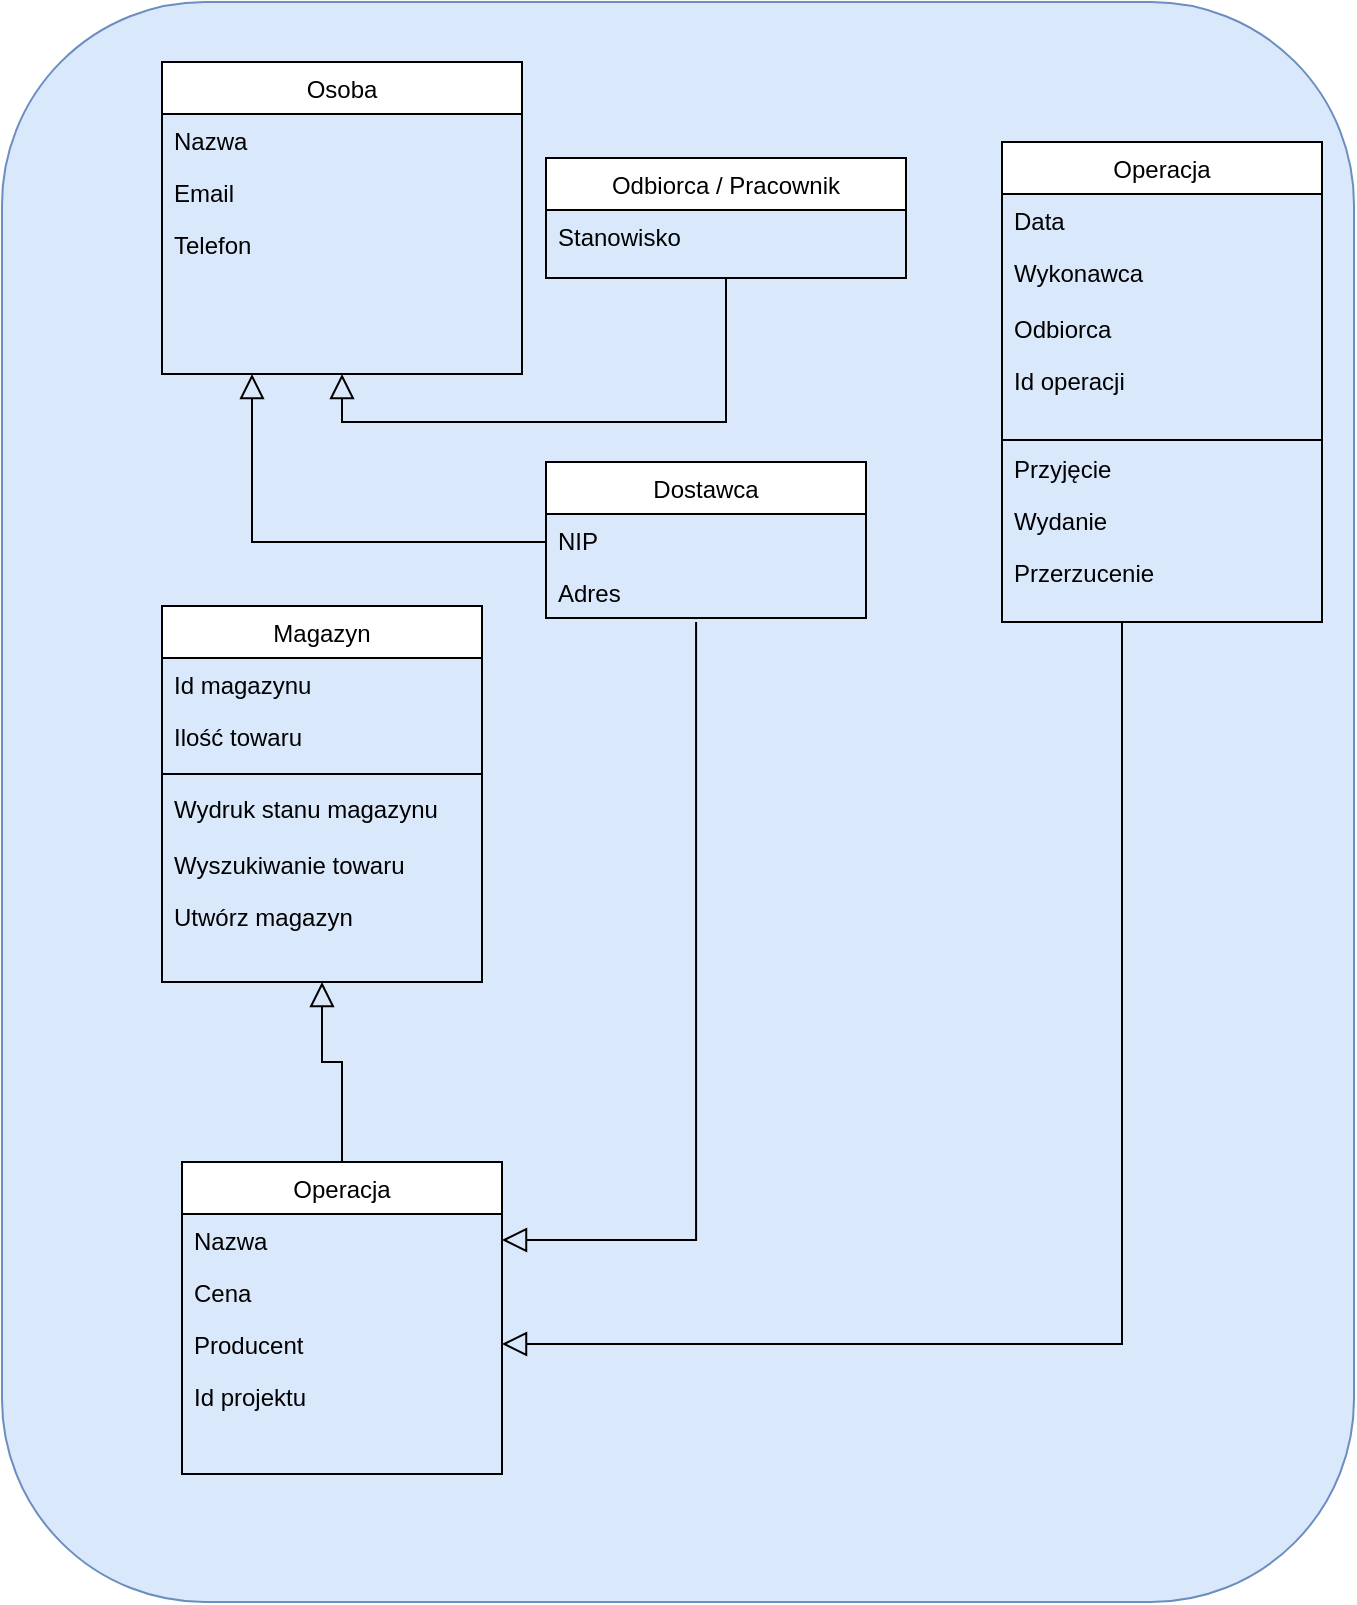 <mxfile version="20.3.0" type="device"><diagram id="C5RBs43oDa-KdzZeNtuy" name="Page-1"><mxGraphModel dx="1421" dy="865" grid="1" gridSize="10" guides="1" tooltips="1" connect="1" arrows="1" fold="1" page="1" pageScale="1" pageWidth="827" pageHeight="1169" math="0" shadow="0"><root><mxCell id="WIyWlLk6GJQsqaUBKTNV-0"/><mxCell id="WIyWlLk6GJQsqaUBKTNV-1" parent="WIyWlLk6GJQsqaUBKTNV-0"/><mxCell id="HgCBDEN3dxN56-Racx_--15" value="" style="rounded=1;whiteSpace=wrap;html=1;fontSize=9;fillColor=#dae8fc;strokeColor=#6c8ebf;" parent="WIyWlLk6GJQsqaUBKTNV-1" vertex="1"><mxGeometry x="80" y="100" width="676" height="800" as="geometry"/></mxCell><mxCell id="zkfFHV4jXpPFQw0GAbJ--0" value="Operacja" style="swimlane;fontStyle=0;align=center;verticalAlign=top;childLayout=stackLayout;horizontal=1;startSize=26;horizontalStack=0;resizeParent=1;resizeLast=0;collapsible=1;marginBottom=0;rounded=0;shadow=0;strokeWidth=1;" parent="WIyWlLk6GJQsqaUBKTNV-1" vertex="1"><mxGeometry x="580" y="170" width="160" height="240" as="geometry"><mxRectangle x="230" y="140" width="160" height="26" as="alternateBounds"/></mxGeometry></mxCell><mxCell id="zkfFHV4jXpPFQw0GAbJ--1" value="Data" style="text;align=left;verticalAlign=top;spacingLeft=4;spacingRight=4;overflow=hidden;rotatable=0;points=[[0,0.5],[1,0.5]];portConstraint=eastwest;" parent="zkfFHV4jXpPFQw0GAbJ--0" vertex="1"><mxGeometry y="26" width="160" height="26" as="geometry"/></mxCell><mxCell id="zkfFHV4jXpPFQw0GAbJ--3" value="Wykonawca" style="text;align=left;verticalAlign=top;spacingLeft=4;spacingRight=4;overflow=hidden;rotatable=0;points=[[0,0.5],[1,0.5]];portConstraint=eastwest;rounded=0;shadow=0;html=0;" parent="zkfFHV4jXpPFQw0GAbJ--0" vertex="1"><mxGeometry y="52" width="160" height="26" as="geometry"/></mxCell><mxCell id="zkfFHV4jXpPFQw0GAbJ--4" value="" style="line;html=1;strokeWidth=1;align=left;verticalAlign=middle;spacingTop=-1;spacingLeft=3;spacingRight=3;rotatable=0;labelPosition=right;points=[];portConstraint=eastwest;" parent="zkfFHV4jXpPFQw0GAbJ--0" vertex="1"><mxGeometry y="78" width="160" height="142" as="geometry"/></mxCell><mxCell id="zkfFHV4jXpPFQw0GAbJ--6" value="Dostawca" style="swimlane;fontStyle=0;align=center;verticalAlign=top;childLayout=stackLayout;horizontal=1;startSize=26;horizontalStack=0;resizeParent=1;resizeLast=0;collapsible=1;marginBottom=0;rounded=0;shadow=0;strokeWidth=1;" parent="WIyWlLk6GJQsqaUBKTNV-1" vertex="1"><mxGeometry x="352" y="330" width="160" height="78" as="geometry"><mxRectangle x="130" y="380" width="160" height="26" as="alternateBounds"/></mxGeometry></mxCell><mxCell id="zkfFHV4jXpPFQw0GAbJ--7" value="NIP" style="text;align=left;verticalAlign=top;spacingLeft=4;spacingRight=4;overflow=hidden;rotatable=0;points=[[0,0.5],[1,0.5]];portConstraint=eastwest;" parent="zkfFHV4jXpPFQw0GAbJ--6" vertex="1"><mxGeometry y="26" width="160" height="26" as="geometry"/></mxCell><mxCell id="nRsP5n11R_VAUe-jICDk-10" value="Adres" style="text;align=left;verticalAlign=top;spacingLeft=4;spacingRight=4;overflow=hidden;rotatable=0;points=[[0,0.5],[1,0.5]];portConstraint=eastwest;" vertex="1" parent="zkfFHV4jXpPFQw0GAbJ--6"><mxGeometry y="52" width="160" height="26" as="geometry"/></mxCell><mxCell id="zkfFHV4jXpPFQw0GAbJ--13" value="Odbiorca / Pracownik" style="swimlane;fontStyle=0;align=center;verticalAlign=top;childLayout=stackLayout;horizontal=1;startSize=26;horizontalStack=0;resizeParent=1;resizeLast=0;collapsible=1;marginBottom=0;rounded=0;shadow=0;strokeWidth=1;" parent="WIyWlLk6GJQsqaUBKTNV-1" vertex="1"><mxGeometry x="352" y="178" width="180" height="60" as="geometry"><mxRectangle x="340" y="380" width="170" height="26" as="alternateBounds"/></mxGeometry></mxCell><mxCell id="HgCBDEN3dxN56-Racx_--7" value="Stanowisko" style="text;align=left;verticalAlign=top;spacingLeft=4;spacingRight=4;overflow=hidden;rotatable=0;points=[[0,0.5],[1,0.5]];portConstraint=eastwest;" parent="zkfFHV4jXpPFQw0GAbJ--13" vertex="1"><mxGeometry y="26" width="180" height="26" as="geometry"/></mxCell><mxCell id="zkfFHV4jXpPFQw0GAbJ--17" value="Magazyn" style="swimlane;fontStyle=0;align=center;verticalAlign=top;childLayout=stackLayout;horizontal=1;startSize=26;horizontalStack=0;resizeParent=1;resizeLast=0;collapsible=1;marginBottom=0;rounded=0;shadow=0;strokeWidth=1;" parent="WIyWlLk6GJQsqaUBKTNV-1" vertex="1"><mxGeometry x="160" y="402" width="160" height="188" as="geometry"><mxRectangle x="550" y="140" width="160" height="26" as="alternateBounds"/></mxGeometry></mxCell><mxCell id="zkfFHV4jXpPFQw0GAbJ--18" value="Id magazynu" style="text;align=left;verticalAlign=top;spacingLeft=4;spacingRight=4;overflow=hidden;rotatable=0;points=[[0,0.5],[1,0.5]];portConstraint=eastwest;" parent="zkfFHV4jXpPFQw0GAbJ--17" vertex="1"><mxGeometry y="26" width="160" height="26" as="geometry"/></mxCell><mxCell id="zkfFHV4jXpPFQw0GAbJ--19" value="Ilość towaru" style="text;align=left;verticalAlign=top;spacingLeft=4;spacingRight=4;overflow=hidden;rotatable=0;points=[[0,0.5],[1,0.5]];portConstraint=eastwest;rounded=0;shadow=0;html=0;" parent="zkfFHV4jXpPFQw0GAbJ--17" vertex="1"><mxGeometry y="52" width="160" height="28" as="geometry"/></mxCell><mxCell id="zkfFHV4jXpPFQw0GAbJ--23" value="" style="line;html=1;strokeWidth=1;align=left;verticalAlign=middle;spacingTop=-1;spacingLeft=3;spacingRight=3;rotatable=0;labelPosition=right;points=[];portConstraint=eastwest;" parent="zkfFHV4jXpPFQw0GAbJ--17" vertex="1"><mxGeometry y="80" width="160" height="8" as="geometry"/></mxCell><mxCell id="zkfFHV4jXpPFQw0GAbJ--25" value="Wydruk stanu magazynu" style="text;align=left;verticalAlign=top;spacingLeft=4;spacingRight=4;overflow=hidden;rotatable=0;points=[[0,0.5],[1,0.5]];portConstraint=eastwest;" parent="zkfFHV4jXpPFQw0GAbJ--17" vertex="1"><mxGeometry y="88" width="160" height="28" as="geometry"/></mxCell><mxCell id="HgCBDEN3dxN56-Racx_--14" value="Wyszukiwanie towaru" style="text;align=left;verticalAlign=top;spacingLeft=4;spacingRight=4;overflow=hidden;rotatable=0;points=[[0,0.5],[1,0.5]];portConstraint=eastwest;" parent="zkfFHV4jXpPFQw0GAbJ--17" vertex="1"><mxGeometry y="116" width="160" height="26" as="geometry"/></mxCell><mxCell id="nRsP5n11R_VAUe-jICDk-7" value="Utwórz magazyn" style="text;align=left;verticalAlign=top;spacingLeft=4;spacingRight=4;overflow=hidden;rotatable=0;points=[[0,0.5],[1,0.5]];portConstraint=eastwest;" vertex="1" parent="zkfFHV4jXpPFQw0GAbJ--17"><mxGeometry y="142" width="160" height="26" as="geometry"/></mxCell><mxCell id="HgCBDEN3dxN56-Racx_--16" value="Operacja" style="swimlane;fontStyle=0;align=center;verticalAlign=top;childLayout=stackLayout;horizontal=1;startSize=26;horizontalStack=0;resizeParent=1;resizeLast=0;collapsible=1;marginBottom=0;rounded=0;shadow=0;strokeWidth=1;" parent="WIyWlLk6GJQsqaUBKTNV-1" vertex="1"><mxGeometry x="170" y="680" width="160" height="156" as="geometry"><mxRectangle x="340" y="380" width="170" height="26" as="alternateBounds"/></mxGeometry></mxCell><mxCell id="HgCBDEN3dxN56-Racx_--17" value="Nazwa" style="text;align=left;verticalAlign=top;spacingLeft=4;spacingRight=4;overflow=hidden;rotatable=0;points=[[0,0.5],[1,0.5]];portConstraint=eastwest;" parent="HgCBDEN3dxN56-Racx_--16" vertex="1"><mxGeometry y="26" width="160" height="26" as="geometry"/></mxCell><mxCell id="HgCBDEN3dxN56-Racx_--18" value="Cena" style="text;align=left;verticalAlign=top;spacingLeft=4;spacingRight=4;overflow=hidden;rotatable=0;points=[[0,0.5],[1,0.5]];portConstraint=eastwest;rounded=0;shadow=0;html=0;" parent="HgCBDEN3dxN56-Racx_--16" vertex="1"><mxGeometry y="52" width="160" height="26" as="geometry"/></mxCell><mxCell id="HgCBDEN3dxN56-Racx_--19" value="Producent" style="text;align=left;verticalAlign=top;spacingLeft=4;spacingRight=4;overflow=hidden;rotatable=0;points=[[0,0.5],[1,0.5]];portConstraint=eastwest;rounded=0;shadow=0;html=0;" parent="HgCBDEN3dxN56-Racx_--16" vertex="1"><mxGeometry y="78" width="160" height="26" as="geometry"/></mxCell><mxCell id="HgCBDEN3dxN56-Racx_--20" value="Id projektu" style="text;align=left;verticalAlign=top;spacingLeft=4;spacingRight=4;overflow=hidden;rotatable=0;points=[[0,0.5],[1,0.5]];portConstraint=eastwest;rounded=0;shadow=0;html=0;" parent="HgCBDEN3dxN56-Racx_--16" vertex="1"><mxGeometry y="104" width="160" height="26" as="geometry"/></mxCell><mxCell id="EQcQ7pNUqxRbYWZLmKwi-0" value="Osoba" style="swimlane;fontStyle=0;align=center;verticalAlign=top;childLayout=stackLayout;horizontal=1;startSize=26;horizontalStack=0;resizeParent=1;resizeLast=0;collapsible=1;marginBottom=0;rounded=0;shadow=0;strokeWidth=1;" parent="WIyWlLk6GJQsqaUBKTNV-1" vertex="1"><mxGeometry x="160" y="130" width="180" height="156" as="geometry"><mxRectangle x="340" y="380" width="170" height="26" as="alternateBounds"/></mxGeometry></mxCell><mxCell id="EQcQ7pNUqxRbYWZLmKwi-1" value="Nazwa" style="text;align=left;verticalAlign=top;spacingLeft=4;spacingRight=4;overflow=hidden;rotatable=0;points=[[0,0.5],[1,0.5]];portConstraint=eastwest;" parent="EQcQ7pNUqxRbYWZLmKwi-0" vertex="1"><mxGeometry y="26" width="180" height="26" as="geometry"/></mxCell><mxCell id="EQcQ7pNUqxRbYWZLmKwi-2" value="Email" style="text;align=left;verticalAlign=top;spacingLeft=4;spacingRight=4;overflow=hidden;rotatable=0;points=[[0,0.5],[1,0.5]];portConstraint=eastwest;rounded=0;shadow=0;html=0;" parent="EQcQ7pNUqxRbYWZLmKwi-0" vertex="1"><mxGeometry y="52" width="180" height="26" as="geometry"/></mxCell><mxCell id="EQcQ7pNUqxRbYWZLmKwi-3" value="Telefon" style="text;align=left;verticalAlign=top;spacingLeft=4;spacingRight=4;overflow=hidden;rotatable=0;points=[[0,0.5],[1,0.5]];portConstraint=eastwest;rounded=0;shadow=0;html=0;" parent="EQcQ7pNUqxRbYWZLmKwi-0" vertex="1"><mxGeometry y="78" width="180" height="26" as="geometry"/></mxCell><mxCell id="EQcQ7pNUqxRbYWZLmKwi-6" value="" style="endArrow=block;endSize=10;endFill=0;shadow=0;strokeWidth=1;rounded=0;edgeStyle=elbowEdgeStyle;elbow=vertical;entryX=1;entryY=0.5;entryDx=0;entryDy=0;" parent="WIyWlLk6GJQsqaUBKTNV-1" target="HgCBDEN3dxN56-Racx_--19" edge="1"><mxGeometry width="160" relative="1" as="geometry"><mxPoint x="640" y="410" as="sourcePoint"/><mxPoint x="490" y="488" as="targetPoint"/><Array as="points"><mxPoint x="480" y="771"/><mxPoint x="600" y="490"/><mxPoint x="440" y="400"/><mxPoint x="630" y="570"/><mxPoint x="530" y="580"/></Array></mxGeometry></mxCell><mxCell id="nRsP5n11R_VAUe-jICDk-0" value="Odbiorca" style="text;align=left;verticalAlign=top;spacingLeft=4;spacingRight=4;overflow=hidden;rotatable=0;points=[[0,0.5],[1,0.5]];portConstraint=eastwest;rounded=0;shadow=0;html=0;" vertex="1" parent="WIyWlLk6GJQsqaUBKTNV-1"><mxGeometry x="580" y="250" width="160" height="26" as="geometry"/></mxCell><mxCell id="nRsP5n11R_VAUe-jICDk-1" value="Id operacji" style="text;align=left;verticalAlign=top;spacingLeft=4;spacingRight=4;overflow=hidden;rotatable=0;points=[[0,0.5],[1,0.5]];portConstraint=eastwest;rounded=0;shadow=0;html=0;" vertex="1" parent="WIyWlLk6GJQsqaUBKTNV-1"><mxGeometry x="580" y="276" width="160" height="26" as="geometry"/></mxCell><mxCell id="nRsP5n11R_VAUe-jICDk-2" value="Przyjęcie" style="text;align=left;verticalAlign=top;spacingLeft=4;spacingRight=4;overflow=hidden;rotatable=0;points=[[0,0.5],[1,0.5]];portConstraint=eastwest;rounded=0;shadow=0;html=0;" vertex="1" parent="WIyWlLk6GJQsqaUBKTNV-1"><mxGeometry x="580" y="320" width="160" height="26" as="geometry"/></mxCell><mxCell id="nRsP5n11R_VAUe-jICDk-4" value="Wydanie" style="text;align=left;verticalAlign=top;spacingLeft=4;spacingRight=4;overflow=hidden;rotatable=0;points=[[0,0.5],[1,0.5]];portConstraint=eastwest;rounded=0;shadow=0;html=0;" vertex="1" parent="WIyWlLk6GJQsqaUBKTNV-1"><mxGeometry x="580" y="346" width="160" height="26" as="geometry"/></mxCell><mxCell id="nRsP5n11R_VAUe-jICDk-3" value="Przerzucenie" style="text;align=left;verticalAlign=top;spacingLeft=4;spacingRight=4;overflow=hidden;rotatable=0;points=[[0,0.5],[1,0.5]];portConstraint=eastwest;rounded=0;shadow=0;html=0;" vertex="1" parent="WIyWlLk6GJQsqaUBKTNV-1"><mxGeometry x="580" y="372" width="160" height="30" as="geometry"/></mxCell><mxCell id="nRsP5n11R_VAUe-jICDk-9" value="" style="endArrow=block;endSize=10;endFill=0;shadow=0;strokeWidth=1;rounded=0;edgeStyle=elbowEdgeStyle;elbow=vertical;entryX=0.5;entryY=1;entryDx=0;entryDy=0;exitX=0.5;exitY=0;exitDx=0;exitDy=0;" edge="1" parent="WIyWlLk6GJQsqaUBKTNV-1" source="HgCBDEN3dxN56-Racx_--16" target="zkfFHV4jXpPFQw0GAbJ--17"><mxGeometry width="160" relative="1" as="geometry"><mxPoint x="540" y="345" as="sourcePoint"/><mxPoint x="230" y="706" as="targetPoint"/><Array as="points"><mxPoint x="260" y="630"/><mxPoint x="500" y="425"/><mxPoint x="340" y="335"/><mxPoint x="530" y="505"/><mxPoint x="430" y="515"/></Array></mxGeometry></mxCell><mxCell id="nRsP5n11R_VAUe-jICDk-11" value="" style="endArrow=block;endSize=10;endFill=0;shadow=0;strokeWidth=1;rounded=0;edgeStyle=elbowEdgeStyle;elbow=vertical;entryX=0.5;entryY=1;entryDx=0;entryDy=0;exitX=0.5;exitY=1;exitDx=0;exitDy=0;" edge="1" parent="WIyWlLk6GJQsqaUBKTNV-1" source="zkfFHV4jXpPFQw0GAbJ--13" target="EQcQ7pNUqxRbYWZLmKwi-0"><mxGeometry width="160" relative="1" as="geometry"><mxPoint x="260" y="690" as="sourcePoint"/><mxPoint x="250" y="600" as="targetPoint"/><Array as="points"><mxPoint x="380" y="310"/><mxPoint x="510" y="435"/><mxPoint x="350" y="345"/><mxPoint x="540" y="515"/><mxPoint x="440" y="525"/></Array></mxGeometry></mxCell><mxCell id="nRsP5n11R_VAUe-jICDk-12" value="" style="endArrow=block;endSize=10;endFill=0;shadow=0;strokeWidth=1;rounded=0;edgeStyle=elbowEdgeStyle;elbow=vertical;exitX=0;exitY=0.5;exitDx=0;exitDy=0;entryX=0.25;entryY=1;entryDx=0;entryDy=0;" edge="1" parent="WIyWlLk6GJQsqaUBKTNV-1" source="zkfFHV4jXpPFQw0GAbJ--7" target="EQcQ7pNUqxRbYWZLmKwi-0"><mxGeometry width="160" relative="1" as="geometry"><mxPoint x="270" y="700" as="sourcePoint"/><mxPoint x="260" y="610" as="targetPoint"/><Array as="points"><mxPoint x="300" y="370"/><mxPoint x="520" y="445"/><mxPoint x="360" y="355"/><mxPoint x="550" y="525"/><mxPoint x="450" y="535"/></Array></mxGeometry></mxCell><mxCell id="nRsP5n11R_VAUe-jICDk-13" value="" style="endArrow=block;endSize=10;endFill=0;shadow=0;strokeWidth=1;rounded=0;edgeStyle=elbowEdgeStyle;elbow=vertical;entryX=1;entryY=0.5;entryDx=0;entryDy=0;exitX=0.469;exitY=1.077;exitDx=0;exitDy=0;exitPerimeter=0;" edge="1" parent="WIyWlLk6GJQsqaUBKTNV-1" source="nRsP5n11R_VAUe-jICDk-10" target="HgCBDEN3dxN56-Racx_--17"><mxGeometry width="160" relative="1" as="geometry"><mxPoint x="280" y="710" as="sourcePoint"/><mxPoint x="270" y="620" as="targetPoint"/><Array as="points"><mxPoint x="390" y="719"/><mxPoint x="370" y="650"/><mxPoint x="530" y="455"/><mxPoint x="370" y="365"/><mxPoint x="560" y="535"/><mxPoint x="460" y="545"/></Array></mxGeometry></mxCell></root></mxGraphModel></diagram></mxfile>